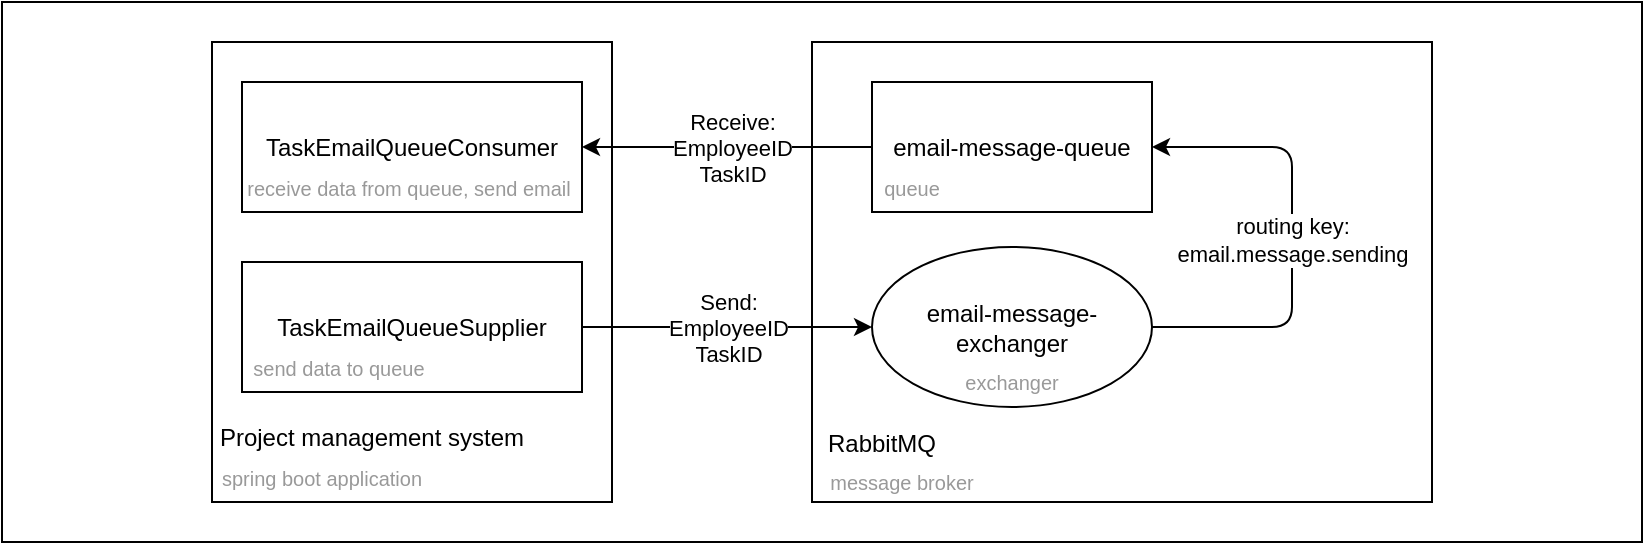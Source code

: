 <mxfile version="21.4.0" type="device">
  <diagram name="Страница 1" id="dtEbb6S60lbUY80SnZxG">
    <mxGraphModel dx="454" dy="250" grid="1" gridSize="10" guides="1" tooltips="1" connect="1" arrows="1" fold="1" page="1" pageScale="1" pageWidth="827" pageHeight="1169" math="0" shadow="0">
      <root>
        <mxCell id="0" />
        <mxCell id="1" parent="0" />
        <mxCell id="gmxdBEyx530X5syrSnmb-25" value="" style="whiteSpace=wrap;html=1;" parent="1" vertex="1">
          <mxGeometry x="3" y="20" width="820" height="270" as="geometry" />
        </mxCell>
        <mxCell id="tmwvxBbDAzKznQvT5vjb-2" value="" style="whiteSpace=wrap;html=1;" parent="1" vertex="1">
          <mxGeometry x="408" y="40" width="310" height="230" as="geometry" />
        </mxCell>
        <mxCell id="tmwvxBbDAzKznQvT5vjb-3" value="RabbitMQ" style="text;html=1;strokeColor=none;fillColor=none;align=center;verticalAlign=middle;whiteSpace=wrap;rounded=0;" parent="1" vertex="1">
          <mxGeometry x="408" y="230" width="70" height="22.5" as="geometry" />
        </mxCell>
        <mxCell id="tmwvxBbDAzKznQvT5vjb-4" value="&lt;font color=&quot;#999999&quot; style=&quot;font-size: 10px;&quot;&gt;message broker&lt;/font&gt;" style="text;html=1;strokeColor=none;fillColor=none;align=center;verticalAlign=middle;whiteSpace=wrap;rounded=0;" parent="1" vertex="1">
          <mxGeometry x="408" y="250" width="90" height="20" as="geometry" />
        </mxCell>
        <mxCell id="gmxdBEyx530X5syrSnmb-1" value="" style="whiteSpace=wrap;html=1;" parent="1" vertex="1">
          <mxGeometry x="108" y="40" width="200" height="230" as="geometry" />
        </mxCell>
        <mxCell id="gmxdBEyx530X5syrSnmb-9" value="" style="rounded=0;whiteSpace=wrap;html=1;" parent="1" vertex="1">
          <mxGeometry x="123" y="60" width="170" height="65" as="geometry" />
        </mxCell>
        <mxCell id="gmxdBEyx530X5syrSnmb-7" value="" style="rounded=0;whiteSpace=wrap;html=1;" parent="1" vertex="1">
          <mxGeometry x="123" y="150" width="170" height="65" as="geometry" />
        </mxCell>
        <mxCell id="gmxdBEyx530X5syrSnmb-2" value="Project management system" style="text;html=1;strokeColor=none;fillColor=none;align=center;verticalAlign=middle;whiteSpace=wrap;rounded=0;" parent="1" vertex="1">
          <mxGeometry x="108" y="222.5" width="160" height="30" as="geometry" />
        </mxCell>
        <mxCell id="gmxdBEyx530X5syrSnmb-4" value="TaskEmailQueueSupplier" style="text;html=1;strokeColor=none;fillColor=none;align=center;verticalAlign=middle;whiteSpace=wrap;rounded=0;" parent="1" vertex="1">
          <mxGeometry x="178" y="167.5" width="60" height="30" as="geometry" />
        </mxCell>
        <mxCell id="gmxdBEyx530X5syrSnmb-6" value="TaskEmailQueueConsumer" style="text;html=1;strokeColor=none;fillColor=none;align=center;verticalAlign=middle;whiteSpace=wrap;rounded=0;" parent="1" vertex="1">
          <mxGeometry x="178" y="77.5" width="60" height="30" as="geometry" />
        </mxCell>
        <mxCell id="gmxdBEyx530X5syrSnmb-11" value="&lt;font color=&quot;#999999&quot; style=&quot;font-size: 10px;&quot;&gt;send data to queue&lt;/font&gt;" style="text;html=1;strokeColor=none;fillColor=none;align=center;verticalAlign=middle;whiteSpace=wrap;rounded=0;" parent="1" vertex="1">
          <mxGeometry x="123" y="190" width="97" height="25" as="geometry" />
        </mxCell>
        <mxCell id="gmxdBEyx530X5syrSnmb-12" value="&lt;font color=&quot;#999999&quot; style=&quot;font-size: 10px;&quot;&gt;receive data from queue, send email&lt;/font&gt;" style="text;html=1;strokeColor=none;fillColor=none;align=center;verticalAlign=middle;whiteSpace=wrap;rounded=0;" parent="1" vertex="1">
          <mxGeometry x="123" y="100" width="167" height="25" as="geometry" />
        </mxCell>
        <mxCell id="gmxdBEyx530X5syrSnmb-13" value="" style="endArrow=classic;html=1;rounded=0;exitX=1;exitY=0.5;exitDx=0;exitDy=0;entryX=0;entryY=0.5;entryDx=0;entryDy=0;" parent="1" source="gmxdBEyx530X5syrSnmb-7" target="gmxdBEyx530X5syrSnmb-16" edge="1">
          <mxGeometry relative="1" as="geometry">
            <mxPoint x="322" y="182.07" as="sourcePoint" />
            <mxPoint x="448" y="182" as="targetPoint" />
          </mxGeometry>
        </mxCell>
        <mxCell id="gmxdBEyx530X5syrSnmb-14" value="Send:&lt;br&gt;EmployeeID&lt;br&gt;TaskID" style="edgeLabel;resizable=0;html=1;align=center;verticalAlign=middle;" parent="gmxdBEyx530X5syrSnmb-13" connectable="0" vertex="1">
          <mxGeometry relative="1" as="geometry" />
        </mxCell>
        <mxCell id="gmxdBEyx530X5syrSnmb-18" style="edgeStyle=orthogonalEdgeStyle;rounded=1;orthogonalLoop=1;jettySize=auto;html=1;exitX=1;exitY=0.5;exitDx=0;exitDy=0;entryX=1;entryY=0.5;entryDx=0;entryDy=0;" parent="1" source="gmxdBEyx530X5syrSnmb-16" target="gmxdBEyx530X5syrSnmb-17" edge="1">
          <mxGeometry relative="1" as="geometry">
            <Array as="points">
              <mxPoint x="648" y="182" />
              <mxPoint x="648" y="92" />
            </Array>
          </mxGeometry>
        </mxCell>
        <mxCell id="gmxdBEyx530X5syrSnmb-16" value="email-message-exchanger" style="ellipse;whiteSpace=wrap;html=1;" parent="1" vertex="1">
          <mxGeometry x="438" y="142.5" width="140" height="80" as="geometry" />
        </mxCell>
        <mxCell id="gmxdBEyx530X5syrSnmb-20" style="edgeStyle=orthogonalEdgeStyle;rounded=0;orthogonalLoop=1;jettySize=auto;html=1;exitX=0;exitY=0.5;exitDx=0;exitDy=0;entryX=1;entryY=0.5;entryDx=0;entryDy=0;startArrow=none;startFill=0;endArrow=classic;endFill=1;" parent="1" source="gmxdBEyx530X5syrSnmb-17" target="gmxdBEyx530X5syrSnmb-9" edge="1">
          <mxGeometry relative="1" as="geometry" />
        </mxCell>
        <mxCell id="gmxdBEyx530X5syrSnmb-17" value="email-message-queue" style="rounded=0;whiteSpace=wrap;html=1;" parent="1" vertex="1">
          <mxGeometry x="438" y="60" width="140" height="65" as="geometry" />
        </mxCell>
        <mxCell id="gmxdBEyx530X5syrSnmb-19" value="routing key:&lt;br&gt;email.message.sending" style="edgeLabel;resizable=0;html=1;align=center;verticalAlign=middle;" parent="1" connectable="0" vertex="1">
          <mxGeometry x="648.004" y="138.5" as="geometry" />
        </mxCell>
        <mxCell id="gmxdBEyx530X5syrSnmb-21" value="Receive:&lt;br&gt;EmployeeID&lt;br&gt;TaskID" style="edgeLabel;resizable=0;html=1;align=center;verticalAlign=middle;" parent="1" connectable="0" vertex="1">
          <mxGeometry x="367.997" y="92.5" as="geometry" />
        </mxCell>
        <mxCell id="gmxdBEyx530X5syrSnmb-22" value="&lt;font color=&quot;#999999&quot; style=&quot;font-size: 10px;&quot;&gt;spring boot application&lt;/font&gt;" style="text;html=1;strokeColor=none;fillColor=none;align=center;verticalAlign=middle;whiteSpace=wrap;rounded=0;" parent="1" vertex="1">
          <mxGeometry x="108" y="245" width="110" height="25" as="geometry" />
        </mxCell>
        <mxCell id="gmxdBEyx530X5syrSnmb-23" value="&lt;font color=&quot;#999999&quot; style=&quot;font-size: 10px;&quot;&gt;exchanger&lt;/font&gt;" style="text;html=1;strokeColor=none;fillColor=none;align=center;verticalAlign=middle;whiteSpace=wrap;rounded=0;" parent="1" vertex="1">
          <mxGeometry x="488" y="197.5" width="40" height="25" as="geometry" />
        </mxCell>
        <mxCell id="gmxdBEyx530X5syrSnmb-24" value="&lt;font color=&quot;#999999&quot; style=&quot;font-size: 10px;&quot;&gt;queue&lt;/font&gt;" style="text;html=1;strokeColor=none;fillColor=none;align=center;verticalAlign=middle;whiteSpace=wrap;rounded=0;" parent="1" vertex="1">
          <mxGeometry x="438" y="100" width="40" height="25" as="geometry" />
        </mxCell>
      </root>
    </mxGraphModel>
  </diagram>
</mxfile>
